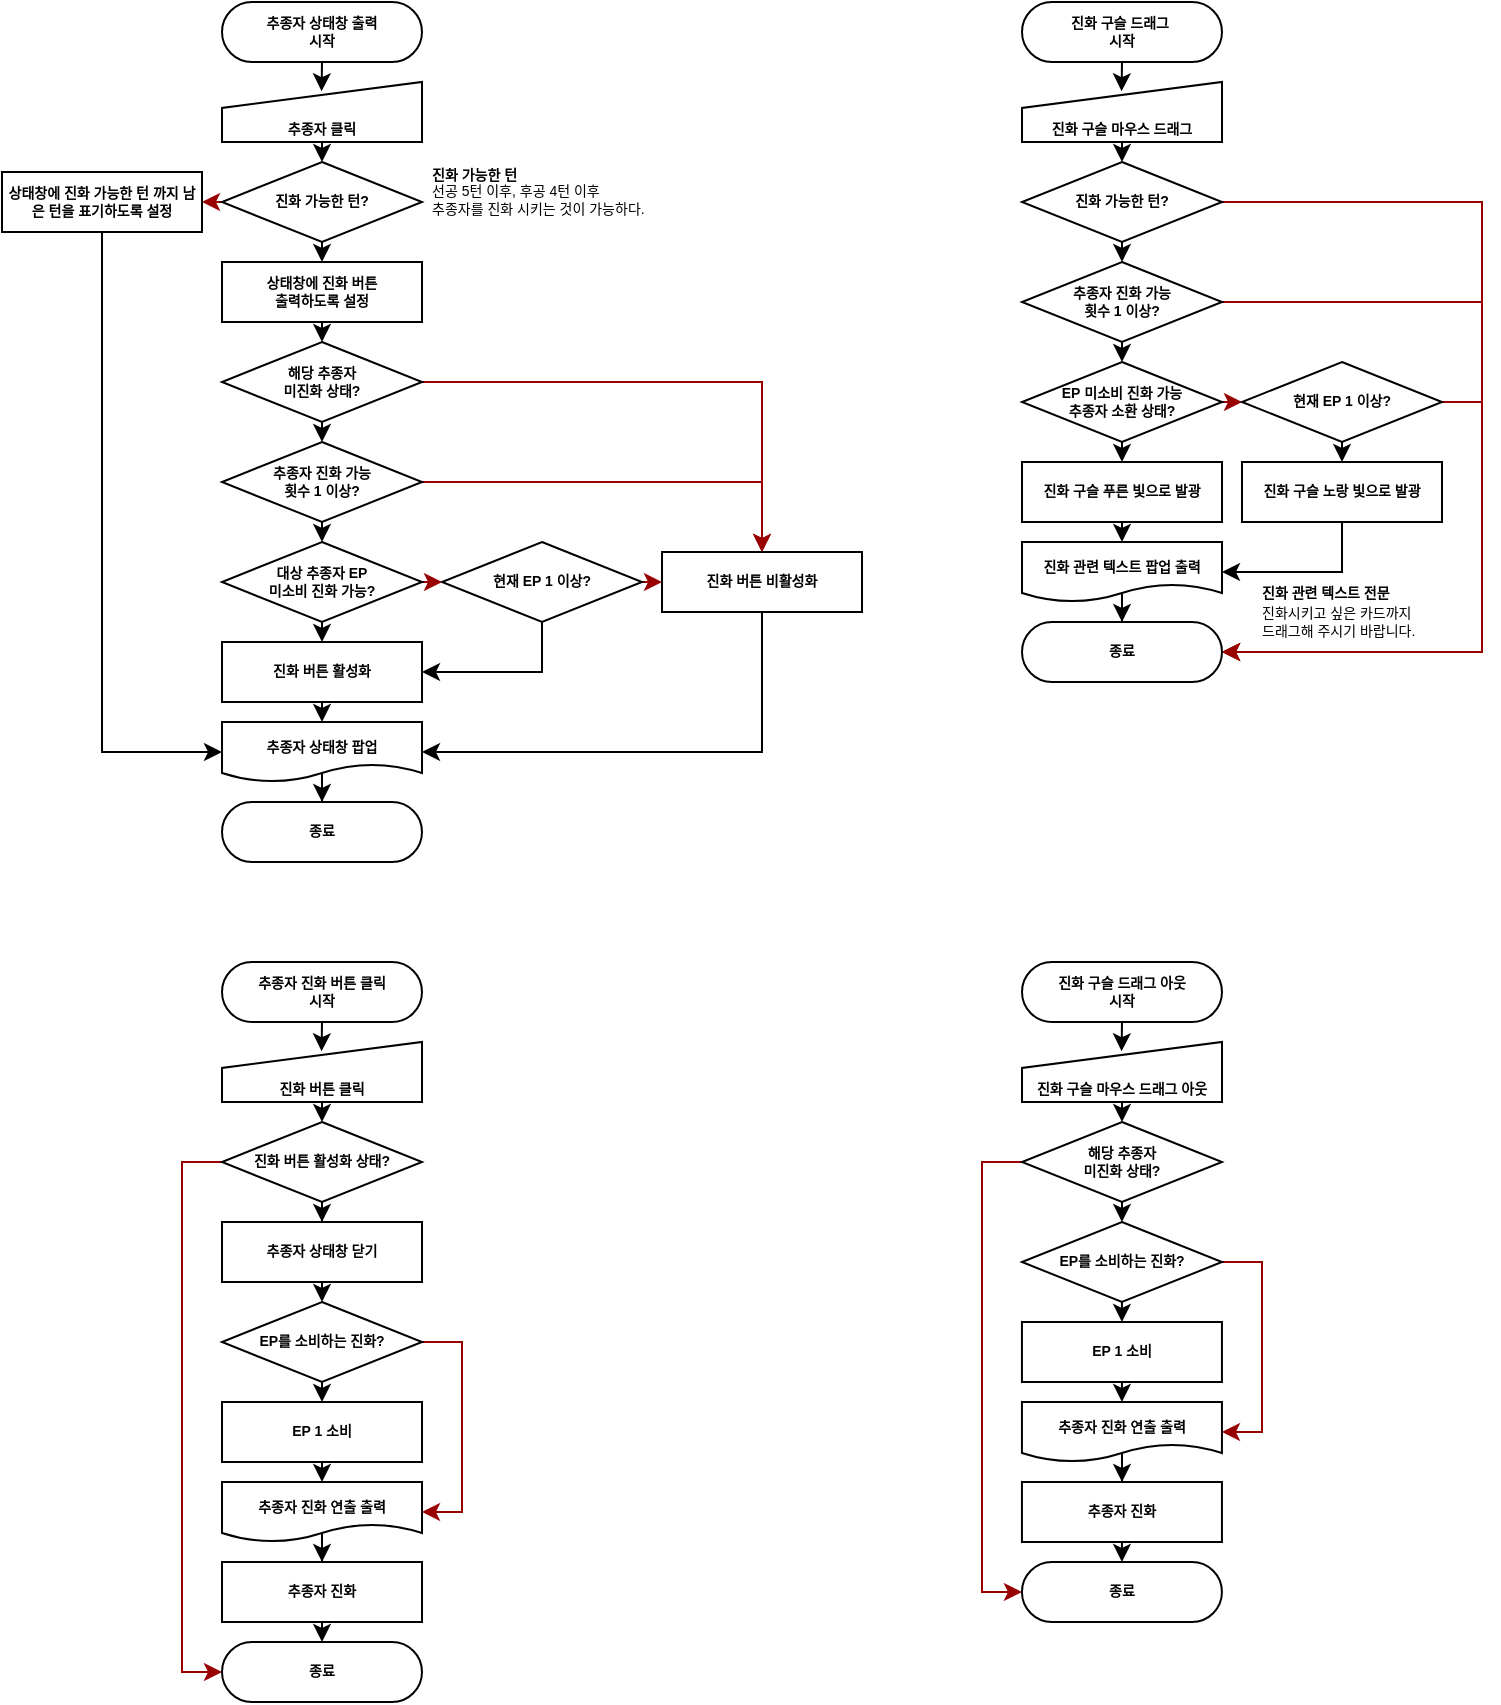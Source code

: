 <mxfile version="26.0.13">
  <diagram name="페이지-1" id="6uYW-KI6z_F9Z6ZDivfH">
    <mxGraphModel dx="1434" dy="772" grid="1" gridSize="10" guides="1" tooltips="1" connect="1" arrows="1" fold="1" page="1" pageScale="1" pageWidth="827" pageHeight="1169" math="0" shadow="0">
      <root>
        <mxCell id="0" />
        <mxCell id="1" parent="0" />
        <mxCell id="tNnUEEQOet3Gh9QmCJPA-17" style="edgeStyle=orthogonalEdgeStyle;rounded=0;orthogonalLoop=1;jettySize=auto;html=1;exitX=0.5;exitY=1;exitDx=0;exitDy=0;entryX=0.498;entryY=0.154;entryDx=0;entryDy=0;entryPerimeter=0;fontStyle=1" edge="1" parent="1" source="tNnUEEQOet3Gh9QmCJPA-1" target="tNnUEEQOet3Gh9QmCJPA-2">
          <mxGeometry relative="1" as="geometry" />
        </mxCell>
        <mxCell id="tNnUEEQOet3Gh9QmCJPA-1" value="추종자 상태창 출력&lt;div&gt;시작&lt;/div&gt;" style="rounded=1;whiteSpace=wrap;html=1;arcSize=50;fontSize=7;fontStyle=1" vertex="1" parent="1">
          <mxGeometry x="120" y="40" width="100" height="30" as="geometry" />
        </mxCell>
        <mxCell id="tNnUEEQOet3Gh9QmCJPA-16" style="edgeStyle=orthogonalEdgeStyle;rounded=0;orthogonalLoop=1;jettySize=auto;html=1;exitX=0.5;exitY=1;exitDx=0;exitDy=0;entryX=0.5;entryY=0;entryDx=0;entryDy=0;fontStyle=1" edge="1" parent="1" source="tNnUEEQOet3Gh9QmCJPA-2" target="tNnUEEQOet3Gh9QmCJPA-3">
          <mxGeometry relative="1" as="geometry" />
        </mxCell>
        <mxCell id="tNnUEEQOet3Gh9QmCJPA-2" value="&lt;span style=&quot;&quot;&gt;추종자 클릭&lt;/span&gt;" style="shape=manualInput;whiteSpace=wrap;html=1;size=13;verticalAlign=bottom;fontSize=7;fontStyle=1" vertex="1" parent="1">
          <mxGeometry x="120" y="80" width="100" height="30" as="geometry" />
        </mxCell>
        <mxCell id="tNnUEEQOet3Gh9QmCJPA-4" value="&lt;div&gt;&lt;font&gt;진화 가능한 턴&lt;/font&gt;&lt;/div&gt;&lt;font style=&quot;font-weight: normal;&quot;&gt;선공 5턴 이후,&amp;nbsp;&lt;span style=&quot;background-color: transparent;&quot;&gt;후공 4턴 이후&lt;/span&gt;&lt;/font&gt;&lt;div&gt;&lt;span style=&quot;background-color: transparent; color: light-dark(rgb(0, 0, 0), rgb(255, 255, 255)); font-weight: normal;&quot;&gt;추종자를 진화 시키는 것이 가능하다.&lt;/span&gt;&lt;/div&gt;" style="text;html=1;align=left;verticalAlign=middle;resizable=0;points=[];autosize=1;strokeColor=none;fillColor=none;spacing=0;fontStyle=1;fontColor=default;fontSize=7;" vertex="1" parent="1">
          <mxGeometry x="225" y="120" width="130" height="30" as="geometry" />
        </mxCell>
        <mxCell id="tNnUEEQOet3Gh9QmCJPA-15" style="edgeStyle=orthogonalEdgeStyle;rounded=0;orthogonalLoop=1;jettySize=auto;html=1;exitX=0.5;exitY=1;exitDx=0;exitDy=0;entryX=0.5;entryY=0;entryDx=0;entryDy=0;fontStyle=1" edge="1" parent="1" source="tNnUEEQOet3Gh9QmCJPA-3" target="tNnUEEQOet3Gh9QmCJPA-19">
          <mxGeometry relative="1" as="geometry" />
        </mxCell>
        <mxCell id="tNnUEEQOet3Gh9QmCJPA-22" style="edgeStyle=orthogonalEdgeStyle;rounded=0;orthogonalLoop=1;jettySize=auto;html=1;exitX=0;exitY=0.5;exitDx=0;exitDy=0;entryX=1;entryY=0.5;entryDx=0;entryDy=0;strokeColor=#990000;fontStyle=1" edge="1" parent="1" source="tNnUEEQOet3Gh9QmCJPA-3" target="tNnUEEQOet3Gh9QmCJPA-21">
          <mxGeometry relative="1" as="geometry" />
        </mxCell>
        <mxCell id="tNnUEEQOet3Gh9QmCJPA-3" value="&lt;span&gt;&lt;span&gt;진화 가능한 턴?&lt;/span&gt;&lt;/span&gt;" style="rhombus;whiteSpace=wrap;html=1;fontSize=7;fontStyle=1" vertex="1" parent="1">
          <mxGeometry x="120" y="120" width="100" height="40" as="geometry" />
        </mxCell>
        <mxCell id="tNnUEEQOet3Gh9QmCJPA-12" style="edgeStyle=orthogonalEdgeStyle;rounded=0;orthogonalLoop=1;jettySize=auto;html=1;exitX=0.5;exitY=1;exitDx=0;exitDy=0;entryX=0.5;entryY=0;entryDx=0;entryDy=0;fontStyle=1" edge="1" parent="1" source="tNnUEEQOet3Gh9QmCJPA-5" target="tNnUEEQOet3Gh9QmCJPA-9">
          <mxGeometry relative="1" as="geometry" />
        </mxCell>
        <mxCell id="tNnUEEQOet3Gh9QmCJPA-5" value="진화 버튼 활성화" style="rounded=1;whiteSpace=wrap;html=1;arcSize=0;fontSize=7;fontStyle=1" vertex="1" parent="1">
          <mxGeometry x="120" y="360" width="100" height="30" as="geometry" />
        </mxCell>
        <mxCell id="tNnUEEQOet3Gh9QmCJPA-72" style="edgeStyle=orthogonalEdgeStyle;rounded=0;orthogonalLoop=1;jettySize=auto;html=1;exitX=0.5;exitY=1;exitDx=0;exitDy=0;entryX=0.5;entryY=0;entryDx=0;entryDy=0;" edge="1" parent="1" source="tNnUEEQOet3Gh9QmCJPA-7" target="tNnUEEQOet3Gh9QmCJPA-71">
          <mxGeometry relative="1" as="geometry" />
        </mxCell>
        <mxCell id="tNnUEEQOet3Gh9QmCJPA-77" style="edgeStyle=orthogonalEdgeStyle;rounded=0;orthogonalLoop=1;jettySize=auto;html=1;exitX=1;exitY=0.5;exitDx=0;exitDy=0;entryX=0.5;entryY=0;entryDx=0;entryDy=0;strokeColor=#990000;" edge="1" parent="1" source="tNnUEEQOet3Gh9QmCJPA-7" target="tNnUEEQOet3Gh9QmCJPA-8">
          <mxGeometry relative="1" as="geometry" />
        </mxCell>
        <mxCell id="tNnUEEQOet3Gh9QmCJPA-7" value="&lt;span&gt;&lt;span&gt;추종자 진화 가능&lt;/span&gt;&lt;/span&gt;&lt;div&gt;&lt;span&gt;&lt;span&gt;횟수 1 이상?&lt;/span&gt;&lt;/span&gt;&lt;/div&gt;" style="rhombus;whiteSpace=wrap;html=1;fontSize=7;fontStyle=1" vertex="1" parent="1">
          <mxGeometry x="120" y="260" width="100" height="40" as="geometry" />
        </mxCell>
        <mxCell id="tNnUEEQOet3Gh9QmCJPA-79" style="edgeStyle=orthogonalEdgeStyle;rounded=0;orthogonalLoop=1;jettySize=auto;html=1;exitX=0.5;exitY=1;exitDx=0;exitDy=0;entryX=1;entryY=0.5;entryDx=0;entryDy=0;" edge="1" parent="1" source="tNnUEEQOet3Gh9QmCJPA-8" target="tNnUEEQOet3Gh9QmCJPA-9">
          <mxGeometry relative="1" as="geometry" />
        </mxCell>
        <mxCell id="tNnUEEQOet3Gh9QmCJPA-8" value="진화 버튼 비활성화" style="rounded=1;whiteSpace=wrap;html=1;arcSize=0;fontSize=7;fontStyle=1" vertex="1" parent="1">
          <mxGeometry x="340" y="315" width="100" height="30" as="geometry" />
        </mxCell>
        <mxCell id="tNnUEEQOet3Gh9QmCJPA-18" style="edgeStyle=orthogonalEdgeStyle;rounded=0;orthogonalLoop=1;jettySize=auto;html=1;fontStyle=1" edge="1" parent="1" source="tNnUEEQOet3Gh9QmCJPA-9" target="tNnUEEQOet3Gh9QmCJPA-10">
          <mxGeometry relative="1" as="geometry" />
        </mxCell>
        <mxCell id="tNnUEEQOet3Gh9QmCJPA-9" value="&lt;span style=&quot;font-size: 7px;&quot;&gt;&lt;span&gt;추종자 상태창 팝업&lt;/span&gt;&lt;/span&gt;" style="shape=document;whiteSpace=wrap;html=1;boundedLbl=1;fontStyle=1" vertex="1" parent="1">
          <mxGeometry x="120" y="400" width="100" height="30" as="geometry" />
        </mxCell>
        <mxCell id="tNnUEEQOet3Gh9QmCJPA-10" value="종료" style="rounded=1;whiteSpace=wrap;html=1;arcSize=50;fontSize=7;fontStyle=1" vertex="1" parent="1">
          <mxGeometry x="120" y="440" width="100" height="30" as="geometry" />
        </mxCell>
        <mxCell id="tNnUEEQOet3Gh9QmCJPA-114" style="edgeStyle=orthogonalEdgeStyle;rounded=0;orthogonalLoop=1;jettySize=auto;html=1;exitX=0.5;exitY=1;exitDx=0;exitDy=0;entryX=0.5;entryY=0;entryDx=0;entryDy=0;" edge="1" parent="1" source="tNnUEEQOet3Gh9QmCJPA-19" target="tNnUEEQOet3Gh9QmCJPA-113">
          <mxGeometry relative="1" as="geometry" />
        </mxCell>
        <mxCell id="tNnUEEQOet3Gh9QmCJPA-19" value="상태창에 진화 버튼&lt;div&gt;출력하도록 설정&lt;/div&gt;" style="rounded=1;whiteSpace=wrap;html=1;arcSize=0;fontSize=7;fontStyle=1" vertex="1" parent="1">
          <mxGeometry x="120" y="170" width="100" height="30" as="geometry" />
        </mxCell>
        <mxCell id="tNnUEEQOet3Gh9QmCJPA-23" style="edgeStyle=orthogonalEdgeStyle;rounded=0;orthogonalLoop=1;jettySize=auto;html=1;exitX=0.5;exitY=1;exitDx=0;exitDy=0;entryX=0;entryY=0.5;entryDx=0;entryDy=0;fontStyle=1" edge="1" parent="1" source="tNnUEEQOet3Gh9QmCJPA-21" target="tNnUEEQOet3Gh9QmCJPA-9">
          <mxGeometry relative="1" as="geometry" />
        </mxCell>
        <mxCell id="tNnUEEQOet3Gh9QmCJPA-21" value="상태창에 진화 가능한 턴 까지 남은 턴을 표기하도록 설정" style="rounded=1;whiteSpace=wrap;html=1;arcSize=0;fontSize=7;fontStyle=1" vertex="1" parent="1">
          <mxGeometry x="10" y="125" width="100" height="30" as="geometry" />
        </mxCell>
        <mxCell id="tNnUEEQOet3Gh9QmCJPA-33" value="&lt;font style=&quot;font-size: 7px;&quot;&gt;진화 관련 텍스트 전문&lt;/font&gt;&lt;div&gt;&lt;font style=&quot;font-size: 7px; font-weight: normal;&quot;&gt;진화시키고 싶은 카드까지&lt;/font&gt;&lt;/div&gt;&lt;div&gt;&lt;font style=&quot;font-size: 7px; font-weight: normal;&quot;&gt;드래그해 주시기 바랍니다.&lt;/font&gt;&lt;/div&gt;" style="text;html=1;align=left;verticalAlign=middle;resizable=0;points=[];autosize=1;strokeColor=none;fillColor=none;fontStyle=1;fontSize=8;spacing=0;" vertex="1" parent="1">
          <mxGeometry x="640" y="325" width="100" height="40" as="geometry" />
        </mxCell>
        <mxCell id="tNnUEEQOet3Gh9QmCJPA-40" style="edgeStyle=orthogonalEdgeStyle;rounded=0;orthogonalLoop=1;jettySize=auto;html=1;exitX=0.5;exitY=1;exitDx=0;exitDy=0;entryX=0.498;entryY=0.154;entryDx=0;entryDy=0;entryPerimeter=0;fontStyle=1" edge="1" source="tNnUEEQOet3Gh9QmCJPA-41" target="tNnUEEQOet3Gh9QmCJPA-42" parent="1">
          <mxGeometry relative="1" as="geometry" />
        </mxCell>
        <mxCell id="tNnUEEQOet3Gh9QmCJPA-41" value="추종자 진화 버튼 클릭&lt;div&gt;시작&lt;/div&gt;" style="rounded=1;whiteSpace=wrap;html=1;arcSize=50;fontSize=7;fontStyle=1" vertex="1" parent="1">
          <mxGeometry x="120" y="520" width="100" height="30" as="geometry" />
        </mxCell>
        <mxCell id="tNnUEEQOet3Gh9QmCJPA-49" style="edgeStyle=orthogonalEdgeStyle;rounded=0;orthogonalLoop=1;jettySize=auto;html=1;exitX=0.5;exitY=1;exitDx=0;exitDy=0;entryX=0.5;entryY=0;entryDx=0;entryDy=0;" edge="1" parent="1" source="tNnUEEQOet3Gh9QmCJPA-42" target="tNnUEEQOet3Gh9QmCJPA-43">
          <mxGeometry relative="1" as="geometry" />
        </mxCell>
        <mxCell id="tNnUEEQOet3Gh9QmCJPA-42" value="&lt;span style=&quot;&quot;&gt;진화 버튼 클릭&lt;/span&gt;" style="shape=manualInput;whiteSpace=wrap;html=1;size=13;verticalAlign=bottom;fontSize=7;fontStyle=1" vertex="1" parent="1">
          <mxGeometry x="120" y="560" width="100" height="30" as="geometry" />
        </mxCell>
        <mxCell id="tNnUEEQOet3Gh9QmCJPA-50" style="edgeStyle=orthogonalEdgeStyle;rounded=0;orthogonalLoop=1;jettySize=auto;html=1;exitX=0.5;exitY=1;exitDx=0;exitDy=0;" edge="1" parent="1" source="tNnUEEQOet3Gh9QmCJPA-43" target="tNnUEEQOet3Gh9QmCJPA-44">
          <mxGeometry relative="1" as="geometry" />
        </mxCell>
        <mxCell id="tNnUEEQOet3Gh9QmCJPA-58" style="edgeStyle=orthogonalEdgeStyle;rounded=0;orthogonalLoop=1;jettySize=auto;html=1;exitX=0;exitY=0.5;exitDx=0;exitDy=0;entryX=0;entryY=0.5;entryDx=0;entryDy=0;strokeColor=#990000;" edge="1" parent="1" source="tNnUEEQOet3Gh9QmCJPA-43" target="tNnUEEQOet3Gh9QmCJPA-55">
          <mxGeometry relative="1" as="geometry" />
        </mxCell>
        <mxCell id="tNnUEEQOet3Gh9QmCJPA-43" value="진화 버튼 활성화 상태?" style="rhombus;whiteSpace=wrap;html=1;fontSize=7;fontStyle=1" vertex="1" parent="1">
          <mxGeometry x="120" y="600" width="100" height="40" as="geometry" />
        </mxCell>
        <mxCell id="tNnUEEQOet3Gh9QmCJPA-51" style="edgeStyle=orthogonalEdgeStyle;rounded=0;orthogonalLoop=1;jettySize=auto;html=1;exitX=0.5;exitY=1;exitDx=0;exitDy=0;entryX=0.5;entryY=0;entryDx=0;entryDy=0;" edge="1" parent="1" source="tNnUEEQOet3Gh9QmCJPA-44" target="tNnUEEQOet3Gh9QmCJPA-46">
          <mxGeometry relative="1" as="geometry" />
        </mxCell>
        <mxCell id="tNnUEEQOet3Gh9QmCJPA-44" value="추종자 상태창 닫기" style="rounded=1;whiteSpace=wrap;html=1;arcSize=0;fontSize=7;fontStyle=1" vertex="1" parent="1">
          <mxGeometry x="120" y="650" width="100" height="30" as="geometry" />
        </mxCell>
        <mxCell id="tNnUEEQOet3Gh9QmCJPA-53" style="edgeStyle=orthogonalEdgeStyle;rounded=0;orthogonalLoop=1;jettySize=auto;html=1;exitX=0.5;exitY=1;exitDx=0;exitDy=0;entryX=0.5;entryY=0;entryDx=0;entryDy=0;" edge="1" parent="1" source="tNnUEEQOet3Gh9QmCJPA-45" target="tNnUEEQOet3Gh9QmCJPA-48">
          <mxGeometry relative="1" as="geometry" />
        </mxCell>
        <mxCell id="tNnUEEQOet3Gh9QmCJPA-45" value="EP 1 소비" style="rounded=1;whiteSpace=wrap;html=1;arcSize=0;fontSize=7;fontStyle=1" vertex="1" parent="1">
          <mxGeometry x="120" y="740" width="100" height="30" as="geometry" />
        </mxCell>
        <mxCell id="tNnUEEQOet3Gh9QmCJPA-52" style="edgeStyle=orthogonalEdgeStyle;rounded=0;orthogonalLoop=1;jettySize=auto;html=1;exitX=0.5;exitY=1;exitDx=0;exitDy=0;entryX=0.5;entryY=0;entryDx=0;entryDy=0;" edge="1" parent="1" source="tNnUEEQOet3Gh9QmCJPA-46" target="tNnUEEQOet3Gh9QmCJPA-45">
          <mxGeometry relative="1" as="geometry" />
        </mxCell>
        <mxCell id="tNnUEEQOet3Gh9QmCJPA-57" style="edgeStyle=orthogonalEdgeStyle;rounded=0;orthogonalLoop=1;jettySize=auto;html=1;exitX=1;exitY=0.5;exitDx=0;exitDy=0;entryX=1;entryY=0.5;entryDx=0;entryDy=0;fontColor=#990000;strokeColor=#990000;" edge="1" parent="1" source="tNnUEEQOet3Gh9QmCJPA-46" target="tNnUEEQOet3Gh9QmCJPA-48">
          <mxGeometry relative="1" as="geometry" />
        </mxCell>
        <mxCell id="tNnUEEQOet3Gh9QmCJPA-46" value="EP를 소비하는 진화?" style="rhombus;whiteSpace=wrap;html=1;fontSize=7;fontStyle=1" vertex="1" parent="1">
          <mxGeometry x="120" y="690" width="100" height="40" as="geometry" />
        </mxCell>
        <mxCell id="tNnUEEQOet3Gh9QmCJPA-54" style="edgeStyle=orthogonalEdgeStyle;rounded=0;orthogonalLoop=1;jettySize=auto;html=1;" edge="1" parent="1" source="tNnUEEQOet3Gh9QmCJPA-48" target="tNnUEEQOet3Gh9QmCJPA-47">
          <mxGeometry relative="1" as="geometry" />
        </mxCell>
        <mxCell id="tNnUEEQOet3Gh9QmCJPA-48" value="&lt;span style=&quot;font-size: 7px;&quot;&gt;&lt;b&gt;추종자 진화 연출 출력&lt;/b&gt;&lt;/span&gt;" style="shape=document;whiteSpace=wrap;html=1;boundedLbl=1;" vertex="1" parent="1">
          <mxGeometry x="120" y="780" width="100" height="30" as="geometry" />
        </mxCell>
        <mxCell id="tNnUEEQOet3Gh9QmCJPA-56" style="edgeStyle=orthogonalEdgeStyle;rounded=0;orthogonalLoop=1;jettySize=auto;html=1;exitX=0.5;exitY=1;exitDx=0;exitDy=0;entryX=0.5;entryY=0;entryDx=0;entryDy=0;" edge="1" parent="1" source="tNnUEEQOet3Gh9QmCJPA-47" target="tNnUEEQOet3Gh9QmCJPA-55">
          <mxGeometry relative="1" as="geometry" />
        </mxCell>
        <mxCell id="tNnUEEQOet3Gh9QmCJPA-47" value="추종자 진화" style="rounded=1;whiteSpace=wrap;html=1;arcSize=0;fontSize=7;fontStyle=1" vertex="1" parent="1">
          <mxGeometry x="120" y="820" width="100" height="30" as="geometry" />
        </mxCell>
        <mxCell id="tNnUEEQOet3Gh9QmCJPA-55" value="종료" style="rounded=1;whiteSpace=wrap;html=1;arcSize=50;fontSize=7;fontStyle=1" vertex="1" parent="1">
          <mxGeometry x="120" y="860" width="100" height="30" as="geometry" />
        </mxCell>
        <mxCell id="tNnUEEQOet3Gh9QmCJPA-59" style="edgeStyle=orthogonalEdgeStyle;rounded=0;orthogonalLoop=1;jettySize=auto;html=1;exitX=0.5;exitY=1;exitDx=0;exitDy=0;entryX=0.498;entryY=0.154;entryDx=0;entryDy=0;entryPerimeter=0;fontStyle=1" edge="1" source="tNnUEEQOet3Gh9QmCJPA-60" target="tNnUEEQOet3Gh9QmCJPA-61" parent="1">
          <mxGeometry relative="1" as="geometry" />
        </mxCell>
        <mxCell id="tNnUEEQOet3Gh9QmCJPA-60" value="진화 구슬 드래그&amp;nbsp;&lt;div&gt;시작&lt;/div&gt;" style="rounded=1;whiteSpace=wrap;html=1;arcSize=50;fontSize=7;fontStyle=1" vertex="1" parent="1">
          <mxGeometry x="520" y="40" width="100" height="30" as="geometry" />
        </mxCell>
        <mxCell id="tNnUEEQOet3Gh9QmCJPA-66" style="edgeStyle=orthogonalEdgeStyle;rounded=0;orthogonalLoop=1;jettySize=auto;html=1;exitX=0.5;exitY=1;exitDx=0;exitDy=0;entryX=0.5;entryY=0;entryDx=0;entryDy=0;" edge="1" parent="1" source="tNnUEEQOet3Gh9QmCJPA-61" target="tNnUEEQOet3Gh9QmCJPA-62">
          <mxGeometry relative="1" as="geometry" />
        </mxCell>
        <mxCell id="tNnUEEQOet3Gh9QmCJPA-61" value="&lt;span style=&quot;&quot;&gt;진화 구슬&amp;nbsp;&lt;/span&gt;&lt;span style=&quot;background-color: transparent; color: light-dark(rgb(0, 0, 0), rgb(255, 255, 255));&quot;&gt;마우스 드래그&lt;/span&gt;" style="shape=manualInput;whiteSpace=wrap;html=1;size=13;verticalAlign=bottom;fontSize=7;fontStyle=1" vertex="1" parent="1">
          <mxGeometry x="520" y="80" width="100" height="30" as="geometry" />
        </mxCell>
        <mxCell id="tNnUEEQOet3Gh9QmCJPA-67" style="edgeStyle=orthogonalEdgeStyle;rounded=0;orthogonalLoop=1;jettySize=auto;html=1;exitX=0.5;exitY=1;exitDx=0;exitDy=0;entryX=0.5;entryY=0;entryDx=0;entryDy=0;" edge="1" parent="1" source="tNnUEEQOet3Gh9QmCJPA-62" target="tNnUEEQOet3Gh9QmCJPA-65">
          <mxGeometry relative="1" as="geometry" />
        </mxCell>
        <mxCell id="tNnUEEQOet3Gh9QmCJPA-95" style="edgeStyle=orthogonalEdgeStyle;rounded=0;orthogonalLoop=1;jettySize=auto;html=1;exitX=1;exitY=0.5;exitDx=0;exitDy=0;entryX=1;entryY=0.5;entryDx=0;entryDy=0;strokeColor=#990000;" edge="1" parent="1" source="tNnUEEQOet3Gh9QmCJPA-62" target="tNnUEEQOet3Gh9QmCJPA-91">
          <mxGeometry relative="1" as="geometry">
            <Array as="points">
              <mxPoint x="750" y="140" />
              <mxPoint x="750" y="365" />
            </Array>
          </mxGeometry>
        </mxCell>
        <mxCell id="tNnUEEQOet3Gh9QmCJPA-62" value="진화 가능한 턴?" style="rhombus;whiteSpace=wrap;html=1;fontSize=7;fontStyle=1" vertex="1" parent="1">
          <mxGeometry x="520" y="120" width="100" height="40" as="geometry" />
        </mxCell>
        <mxCell id="tNnUEEQOet3Gh9QmCJPA-80" style="edgeStyle=orthogonalEdgeStyle;rounded=0;orthogonalLoop=1;jettySize=auto;html=1;exitX=1;exitY=0.5;exitDx=0;exitDy=0;entryX=0;entryY=0.5;entryDx=0;entryDy=0;strokeColor=#990000;" edge="1" parent="1" source="tNnUEEQOet3Gh9QmCJPA-64" target="tNnUEEQOet3Gh9QmCJPA-69">
          <mxGeometry relative="1" as="geometry" />
        </mxCell>
        <mxCell id="tNnUEEQOet3Gh9QmCJPA-89" style="edgeStyle=orthogonalEdgeStyle;rounded=0;orthogonalLoop=1;jettySize=auto;html=1;exitX=0.5;exitY=1;exitDx=0;exitDy=0;entryX=0.5;entryY=0;entryDx=0;entryDy=0;" edge="1" parent="1" source="tNnUEEQOet3Gh9QmCJPA-64" target="tNnUEEQOet3Gh9QmCJPA-84">
          <mxGeometry relative="1" as="geometry" />
        </mxCell>
        <mxCell id="tNnUEEQOet3Gh9QmCJPA-64" value="EP&amp;nbsp;&lt;span style=&quot;background-color: transparent; color: light-dark(rgb(0, 0, 0), rgb(255, 255, 255));&quot;&gt;미소비 진화 가능&lt;/span&gt;&lt;div&gt;&lt;span style=&quot;background-color: transparent; color: light-dark(rgb(0, 0, 0), rgb(255, 255, 255));&quot;&gt;추종자 소환 상태?&lt;/span&gt;&lt;/div&gt;" style="rhombus;whiteSpace=wrap;html=1;fontSize=7;fontStyle=1" vertex="1" parent="1">
          <mxGeometry x="520" y="220" width="100" height="40" as="geometry" />
        </mxCell>
        <mxCell id="tNnUEEQOet3Gh9QmCJPA-68" style="edgeStyle=orthogonalEdgeStyle;rounded=0;orthogonalLoop=1;jettySize=auto;html=1;exitX=0.5;exitY=1;exitDx=0;exitDy=0;entryX=0.5;entryY=0;entryDx=0;entryDy=0;" edge="1" parent="1" source="tNnUEEQOet3Gh9QmCJPA-65" target="tNnUEEQOet3Gh9QmCJPA-64">
          <mxGeometry relative="1" as="geometry" />
        </mxCell>
        <mxCell id="tNnUEEQOet3Gh9QmCJPA-93" style="edgeStyle=orthogonalEdgeStyle;rounded=0;orthogonalLoop=1;jettySize=auto;html=1;exitX=1;exitY=0.5;exitDx=0;exitDy=0;entryX=1;entryY=0.5;entryDx=0;entryDy=0;strokeColor=#990000;" edge="1" parent="1" source="tNnUEEQOet3Gh9QmCJPA-65" target="tNnUEEQOet3Gh9QmCJPA-91">
          <mxGeometry relative="1" as="geometry">
            <Array as="points">
              <mxPoint x="750" y="190" />
              <mxPoint x="750" y="365" />
            </Array>
          </mxGeometry>
        </mxCell>
        <mxCell id="tNnUEEQOet3Gh9QmCJPA-65" value="&lt;span&gt;&lt;span&gt;추종자 진화 가능&lt;/span&gt;&lt;/span&gt;&lt;div&gt;&lt;span&gt;&lt;span&gt;횟수 1 이상?&lt;/span&gt;&lt;/span&gt;&lt;/div&gt;" style="rhombus;whiteSpace=wrap;html=1;fontSize=7;fontStyle=1" vertex="1" parent="1">
          <mxGeometry x="520" y="170" width="100" height="40" as="geometry" />
        </mxCell>
        <mxCell id="tNnUEEQOet3Gh9QmCJPA-88" style="edgeStyle=orthogonalEdgeStyle;rounded=0;orthogonalLoop=1;jettySize=auto;html=1;exitX=0.5;exitY=1;exitDx=0;exitDy=0;entryX=0.5;entryY=0;entryDx=0;entryDy=0;" edge="1" parent="1" source="tNnUEEQOet3Gh9QmCJPA-69" target="tNnUEEQOet3Gh9QmCJPA-85">
          <mxGeometry relative="1" as="geometry" />
        </mxCell>
        <mxCell id="tNnUEEQOet3Gh9QmCJPA-94" style="edgeStyle=orthogonalEdgeStyle;rounded=0;orthogonalLoop=1;jettySize=auto;html=1;exitX=1;exitY=0.5;exitDx=0;exitDy=0;entryX=1;entryY=0.5;entryDx=0;entryDy=0;strokeColor=#990000;" edge="1" parent="1" source="tNnUEEQOet3Gh9QmCJPA-69" target="tNnUEEQOet3Gh9QmCJPA-91">
          <mxGeometry relative="1" as="geometry" />
        </mxCell>
        <mxCell id="tNnUEEQOet3Gh9QmCJPA-69" value="현재 EP 1 이상?" style="rhombus;whiteSpace=wrap;html=1;fontSize=7;fontStyle=1" vertex="1" parent="1">
          <mxGeometry x="630" y="220" width="100" height="40" as="geometry" />
        </mxCell>
        <mxCell id="tNnUEEQOet3Gh9QmCJPA-76" style="edgeStyle=orthogonalEdgeStyle;rounded=0;orthogonalLoop=1;jettySize=auto;html=1;exitX=0.5;exitY=1;exitDx=0;exitDy=0;entryX=1;entryY=0.5;entryDx=0;entryDy=0;" edge="1" parent="1" source="tNnUEEQOet3Gh9QmCJPA-70" target="tNnUEEQOet3Gh9QmCJPA-5">
          <mxGeometry relative="1" as="geometry" />
        </mxCell>
        <mxCell id="tNnUEEQOet3Gh9QmCJPA-78" style="edgeStyle=orthogonalEdgeStyle;rounded=0;orthogonalLoop=1;jettySize=auto;html=1;exitX=1;exitY=0.5;exitDx=0;exitDy=0;entryX=0;entryY=0.5;entryDx=0;entryDy=0;strokeColor=#990000;" edge="1" parent="1" source="tNnUEEQOet3Gh9QmCJPA-70" target="tNnUEEQOet3Gh9QmCJPA-8">
          <mxGeometry relative="1" as="geometry" />
        </mxCell>
        <mxCell id="tNnUEEQOet3Gh9QmCJPA-70" value="현재 EP 1 이상?" style="rhombus;whiteSpace=wrap;html=1;fontSize=7;fontStyle=1" vertex="1" parent="1">
          <mxGeometry x="230" y="310" width="100" height="40" as="geometry" />
        </mxCell>
        <mxCell id="tNnUEEQOet3Gh9QmCJPA-74" style="edgeStyle=orthogonalEdgeStyle;rounded=0;orthogonalLoop=1;jettySize=auto;html=1;exitX=1;exitY=0.5;exitDx=0;exitDy=0;entryX=0;entryY=0.5;entryDx=0;entryDy=0;strokeColor=#990000;" edge="1" parent="1" source="tNnUEEQOet3Gh9QmCJPA-71" target="tNnUEEQOet3Gh9QmCJPA-70">
          <mxGeometry relative="1" as="geometry" />
        </mxCell>
        <mxCell id="tNnUEEQOet3Gh9QmCJPA-75" style="edgeStyle=orthogonalEdgeStyle;rounded=0;orthogonalLoop=1;jettySize=auto;html=1;exitX=0.5;exitY=1;exitDx=0;exitDy=0;entryX=0.5;entryY=0;entryDx=0;entryDy=0;" edge="1" parent="1" source="tNnUEEQOet3Gh9QmCJPA-71" target="tNnUEEQOet3Gh9QmCJPA-5">
          <mxGeometry relative="1" as="geometry" />
        </mxCell>
        <mxCell id="tNnUEEQOet3Gh9QmCJPA-71" value="대상 추종자 EP&lt;div&gt;미소비 진화 가능?&lt;/div&gt;" style="rhombus;whiteSpace=wrap;html=1;fontSize=7;fontStyle=1" vertex="1" parent="1">
          <mxGeometry x="120" y="310" width="100" height="40" as="geometry" />
        </mxCell>
        <mxCell id="tNnUEEQOet3Gh9QmCJPA-92" style="edgeStyle=orthogonalEdgeStyle;rounded=0;orthogonalLoop=1;jettySize=auto;html=1;" edge="1" parent="1" source="tNnUEEQOet3Gh9QmCJPA-81" target="tNnUEEQOet3Gh9QmCJPA-91">
          <mxGeometry relative="1" as="geometry" />
        </mxCell>
        <mxCell id="tNnUEEQOet3Gh9QmCJPA-81" value="&lt;span style=&quot;font-size: 7px;&quot;&gt;&lt;span&gt;진화 관련 텍스트 팝업 출력&lt;/span&gt;&lt;/span&gt;" style="shape=document;whiteSpace=wrap;html=1;boundedLbl=1;fontStyle=1" vertex="1" parent="1">
          <mxGeometry x="520" y="310" width="100" height="30" as="geometry" />
        </mxCell>
        <mxCell id="tNnUEEQOet3Gh9QmCJPA-87" style="edgeStyle=orthogonalEdgeStyle;rounded=0;orthogonalLoop=1;jettySize=auto;html=1;exitX=0.5;exitY=1;exitDx=0;exitDy=0;entryX=0.5;entryY=0;entryDx=0;entryDy=0;" edge="1" parent="1" source="tNnUEEQOet3Gh9QmCJPA-84" target="tNnUEEQOet3Gh9QmCJPA-81">
          <mxGeometry relative="1" as="geometry" />
        </mxCell>
        <mxCell id="tNnUEEQOet3Gh9QmCJPA-84" value="진화 구슬 푸른 빛으로 발광" style="rounded=1;whiteSpace=wrap;html=1;arcSize=0;fontSize=7;fontStyle=1" vertex="1" parent="1">
          <mxGeometry x="520" y="270" width="100" height="30" as="geometry" />
        </mxCell>
        <mxCell id="tNnUEEQOet3Gh9QmCJPA-86" style="edgeStyle=orthogonalEdgeStyle;rounded=0;orthogonalLoop=1;jettySize=auto;html=1;exitX=0.5;exitY=1;exitDx=0;exitDy=0;entryX=1;entryY=0.5;entryDx=0;entryDy=0;" edge="1" parent="1" source="tNnUEEQOet3Gh9QmCJPA-85" target="tNnUEEQOet3Gh9QmCJPA-81">
          <mxGeometry relative="1" as="geometry" />
        </mxCell>
        <mxCell id="tNnUEEQOet3Gh9QmCJPA-85" value="진화 구슬 노랑 빛으로 발광" style="rounded=1;whiteSpace=wrap;html=1;arcSize=0;fontSize=7;fontStyle=1" vertex="1" parent="1">
          <mxGeometry x="630" y="270" width="100" height="30" as="geometry" />
        </mxCell>
        <mxCell id="tNnUEEQOet3Gh9QmCJPA-91" value="종료" style="rounded=1;whiteSpace=wrap;html=1;arcSize=50;fontSize=7;fontStyle=1" vertex="1" parent="1">
          <mxGeometry x="520" y="350" width="100" height="30" as="geometry" />
        </mxCell>
        <mxCell id="tNnUEEQOet3Gh9QmCJPA-96" style="edgeStyle=orthogonalEdgeStyle;rounded=0;orthogonalLoop=1;jettySize=auto;html=1;exitX=0.5;exitY=1;exitDx=0;exitDy=0;entryX=0.498;entryY=0.154;entryDx=0;entryDy=0;entryPerimeter=0;fontStyle=1" edge="1" source="tNnUEEQOet3Gh9QmCJPA-97" target="tNnUEEQOet3Gh9QmCJPA-98" parent="1">
          <mxGeometry relative="1" as="geometry" />
        </mxCell>
        <mxCell id="tNnUEEQOet3Gh9QmCJPA-97" value="진화 구슬 드래그 아웃&lt;div&gt;시작&lt;/div&gt;" style="rounded=1;whiteSpace=wrap;html=1;arcSize=50;fontSize=7;fontStyle=1" vertex="1" parent="1">
          <mxGeometry x="520" y="520" width="100" height="30" as="geometry" />
        </mxCell>
        <mxCell id="tNnUEEQOet3Gh9QmCJPA-110" style="edgeStyle=orthogonalEdgeStyle;rounded=0;orthogonalLoop=1;jettySize=auto;html=1;exitX=0.5;exitY=1;exitDx=0;exitDy=0;entryX=0.5;entryY=0;entryDx=0;entryDy=0;" edge="1" parent="1" source="tNnUEEQOet3Gh9QmCJPA-98" target="tNnUEEQOet3Gh9QmCJPA-99">
          <mxGeometry relative="1" as="geometry" />
        </mxCell>
        <mxCell id="tNnUEEQOet3Gh9QmCJPA-98" value="&lt;span style=&quot;&quot;&gt;진화 구슬&amp;nbsp;&lt;/span&gt;&lt;span style=&quot;background-color: transparent; color: light-dark(rgb(0, 0, 0), rgb(255, 255, 255));&quot;&gt;마우스 드래그 아웃&lt;/span&gt;" style="shape=manualInput;whiteSpace=wrap;html=1;size=13;verticalAlign=bottom;fontSize=7;fontStyle=1" vertex="1" parent="1">
          <mxGeometry x="520" y="560" width="100" height="30" as="geometry" />
        </mxCell>
        <mxCell id="tNnUEEQOet3Gh9QmCJPA-111" style="edgeStyle=orthogonalEdgeStyle;rounded=0;orthogonalLoop=1;jettySize=auto;html=1;exitX=0.5;exitY=1;exitDx=0;exitDy=0;entryX=0.5;entryY=0;entryDx=0;entryDy=0;" edge="1" parent="1" source="tNnUEEQOet3Gh9QmCJPA-99" target="tNnUEEQOet3Gh9QmCJPA-104">
          <mxGeometry relative="1" as="geometry" />
        </mxCell>
        <mxCell id="tNnUEEQOet3Gh9QmCJPA-112" style="edgeStyle=orthogonalEdgeStyle;rounded=0;orthogonalLoop=1;jettySize=auto;html=1;exitX=0;exitY=0.5;exitDx=0;exitDy=0;entryX=0;entryY=0.5;entryDx=0;entryDy=0;strokeColor=#990000;" edge="1" parent="1" source="tNnUEEQOet3Gh9QmCJPA-99" target="tNnUEEQOet3Gh9QmCJPA-109">
          <mxGeometry relative="1" as="geometry" />
        </mxCell>
        <mxCell id="tNnUEEQOet3Gh9QmCJPA-99" value="해당 추종자&lt;div&gt;미진화 상태?&lt;/div&gt;" style="rhombus;whiteSpace=wrap;html=1;fontSize=7;fontStyle=1" vertex="1" parent="1">
          <mxGeometry x="520" y="600" width="100" height="40" as="geometry" />
        </mxCell>
        <mxCell id="tNnUEEQOet3Gh9QmCJPA-100" style="edgeStyle=orthogonalEdgeStyle;rounded=0;orthogonalLoop=1;jettySize=auto;html=1;exitX=0.5;exitY=1;exitDx=0;exitDy=0;entryX=0.5;entryY=0;entryDx=0;entryDy=0;" edge="1" source="tNnUEEQOet3Gh9QmCJPA-101" target="tNnUEEQOet3Gh9QmCJPA-106" parent="1">
          <mxGeometry relative="1" as="geometry" />
        </mxCell>
        <mxCell id="tNnUEEQOet3Gh9QmCJPA-101" value="EP 1 소비" style="rounded=1;whiteSpace=wrap;html=1;arcSize=0;fontSize=7;fontStyle=1" vertex="1" parent="1">
          <mxGeometry x="519.97" y="700" width="100" height="30" as="geometry" />
        </mxCell>
        <mxCell id="tNnUEEQOet3Gh9QmCJPA-102" style="edgeStyle=orthogonalEdgeStyle;rounded=0;orthogonalLoop=1;jettySize=auto;html=1;exitX=0.5;exitY=1;exitDx=0;exitDy=0;entryX=0.5;entryY=0;entryDx=0;entryDy=0;" edge="1" source="tNnUEEQOet3Gh9QmCJPA-104" target="tNnUEEQOet3Gh9QmCJPA-101" parent="1">
          <mxGeometry relative="1" as="geometry" />
        </mxCell>
        <mxCell id="tNnUEEQOet3Gh9QmCJPA-103" style="edgeStyle=orthogonalEdgeStyle;rounded=0;orthogonalLoop=1;jettySize=auto;html=1;exitX=1;exitY=0.5;exitDx=0;exitDy=0;entryX=1;entryY=0.5;entryDx=0;entryDy=0;fontColor=#990000;strokeColor=#990000;" edge="1" source="tNnUEEQOet3Gh9QmCJPA-104" target="tNnUEEQOet3Gh9QmCJPA-106" parent="1">
          <mxGeometry relative="1" as="geometry" />
        </mxCell>
        <mxCell id="tNnUEEQOet3Gh9QmCJPA-104" value="EP를 소비하는 진화?" style="rhombus;whiteSpace=wrap;html=1;fontSize=7;fontStyle=1" vertex="1" parent="1">
          <mxGeometry x="519.97" y="650" width="100" height="40" as="geometry" />
        </mxCell>
        <mxCell id="tNnUEEQOet3Gh9QmCJPA-105" style="edgeStyle=orthogonalEdgeStyle;rounded=0;orthogonalLoop=1;jettySize=auto;html=1;" edge="1" source="tNnUEEQOet3Gh9QmCJPA-106" target="tNnUEEQOet3Gh9QmCJPA-108" parent="1">
          <mxGeometry relative="1" as="geometry" />
        </mxCell>
        <mxCell id="tNnUEEQOet3Gh9QmCJPA-106" value="&lt;span style=&quot;font-size: 7px;&quot;&gt;&lt;b&gt;추종자 진화 연출 출력&lt;/b&gt;&lt;/span&gt;" style="shape=document;whiteSpace=wrap;html=1;boundedLbl=1;" vertex="1" parent="1">
          <mxGeometry x="519.97" y="740" width="100" height="30" as="geometry" />
        </mxCell>
        <mxCell id="tNnUEEQOet3Gh9QmCJPA-107" style="edgeStyle=orthogonalEdgeStyle;rounded=0;orthogonalLoop=1;jettySize=auto;html=1;exitX=0.5;exitY=1;exitDx=0;exitDy=0;entryX=0.5;entryY=0;entryDx=0;entryDy=0;" edge="1" source="tNnUEEQOet3Gh9QmCJPA-108" target="tNnUEEQOet3Gh9QmCJPA-109" parent="1">
          <mxGeometry relative="1" as="geometry" />
        </mxCell>
        <mxCell id="tNnUEEQOet3Gh9QmCJPA-108" value="추종자 진화" style="rounded=1;whiteSpace=wrap;html=1;arcSize=0;fontSize=7;fontStyle=1" vertex="1" parent="1">
          <mxGeometry x="519.97" y="780" width="100" height="30" as="geometry" />
        </mxCell>
        <mxCell id="tNnUEEQOet3Gh9QmCJPA-109" value="종료" style="rounded=1;whiteSpace=wrap;html=1;arcSize=50;fontSize=7;fontStyle=1" vertex="1" parent="1">
          <mxGeometry x="519.97" y="820" width="100" height="30" as="geometry" />
        </mxCell>
        <mxCell id="tNnUEEQOet3Gh9QmCJPA-115" style="edgeStyle=orthogonalEdgeStyle;rounded=0;orthogonalLoop=1;jettySize=auto;html=1;exitX=0.5;exitY=1;exitDx=0;exitDy=0;entryX=0.5;entryY=0;entryDx=0;entryDy=0;" edge="1" parent="1" source="tNnUEEQOet3Gh9QmCJPA-113" target="tNnUEEQOet3Gh9QmCJPA-7">
          <mxGeometry relative="1" as="geometry" />
        </mxCell>
        <mxCell id="tNnUEEQOet3Gh9QmCJPA-116" style="edgeStyle=orthogonalEdgeStyle;rounded=0;orthogonalLoop=1;jettySize=auto;html=1;exitX=1;exitY=0.5;exitDx=0;exitDy=0;entryX=0.5;entryY=0;entryDx=0;entryDy=0;strokeColor=#990000;" edge="1" parent="1" source="tNnUEEQOet3Gh9QmCJPA-113" target="tNnUEEQOet3Gh9QmCJPA-8">
          <mxGeometry relative="1" as="geometry" />
        </mxCell>
        <mxCell id="tNnUEEQOet3Gh9QmCJPA-113" value="해당 추종자&lt;div&gt;미진화 상태?&lt;/div&gt;" style="rhombus;whiteSpace=wrap;html=1;fontSize=7;fontStyle=1" vertex="1" parent="1">
          <mxGeometry x="120" y="210" width="100" height="40" as="geometry" />
        </mxCell>
      </root>
    </mxGraphModel>
  </diagram>
</mxfile>
